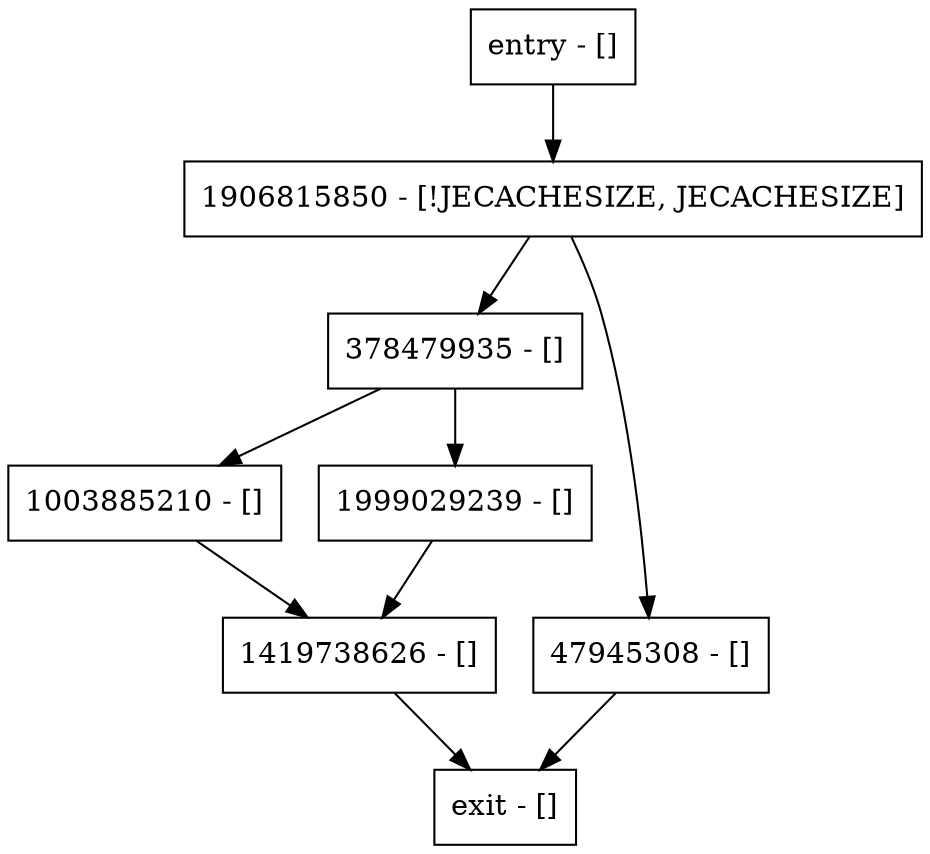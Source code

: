 digraph sizeNotNegative {
node [shape=record];
entry [label="entry - []"];
exit [label="exit - []"];
378479935 [label="378479935 - []"];
47945308 [label="47945308 - []"];
1003885210 [label="1003885210 - []"];
1906815850 [label="1906815850 - [!JECACHESIZE, JECACHESIZE]"];
1999029239 [label="1999029239 - []"];
1419738626 [label="1419738626 - []"];
entry;
exit;
entry -> 1906815850;
378479935 -> 1003885210;
378479935 -> 1999029239;
47945308 -> exit;
1003885210 -> 1419738626;
1906815850 -> 378479935;
1906815850 -> 47945308;
1999029239 -> 1419738626;
1419738626 -> exit;
}
